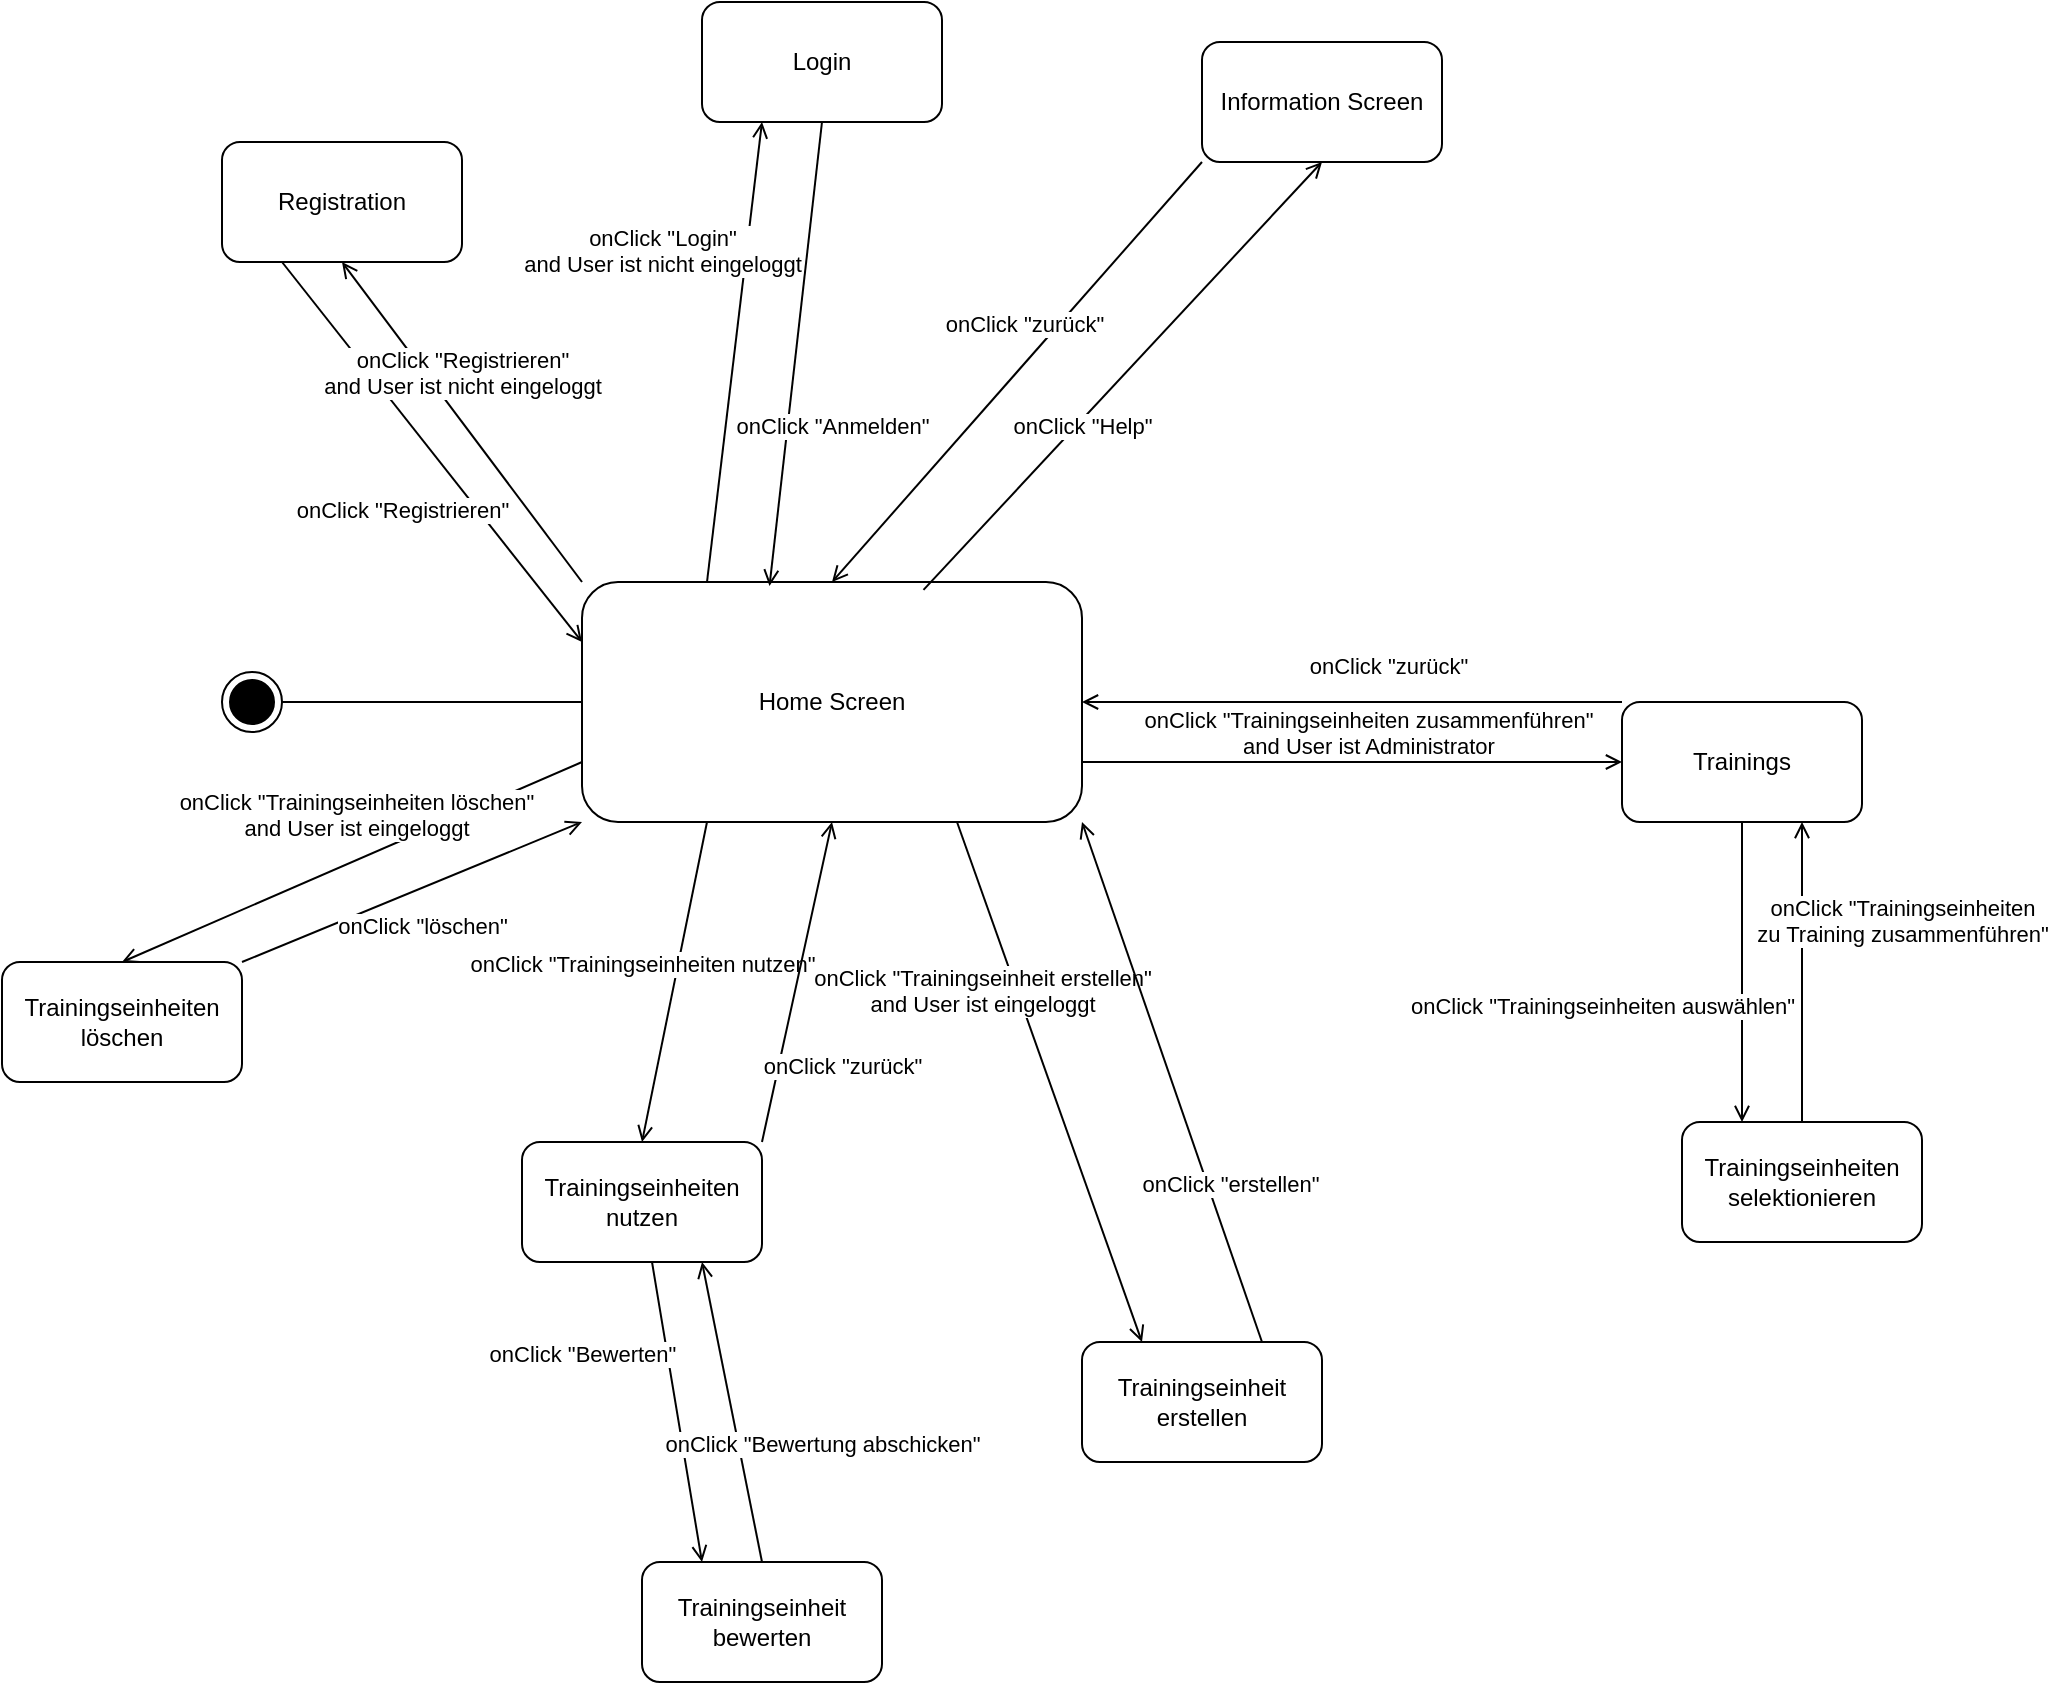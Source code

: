 <mxfile version="20.5.1" type="github">
  <diagram id="59yKYrdZ8OSLuCtYd6CJ" name="Seite-1">
    <mxGraphModel dx="2249" dy="1913" grid="1" gridSize="10" guides="1" tooltips="1" connect="1" arrows="1" fold="1" page="1" pageScale="1" pageWidth="827" pageHeight="1169" math="0" shadow="0">
      <root>
        <mxCell id="0" />
        <mxCell id="1" parent="0" />
        <mxCell id="uNNzlU8CO7LDZuqC6dOK-5" value="" style="ellipse;html=1;shape=endState;fillColor=strokeColor;" parent="1" vertex="1">
          <mxGeometry x="40" y="185" width="30" height="30" as="geometry" />
        </mxCell>
        <mxCell id="uNNzlU8CO7LDZuqC6dOK-6" value="Home Screen" style="rounded=1;whiteSpace=wrap;html=1;" parent="1" vertex="1">
          <mxGeometry x="220" y="140" width="250" height="120" as="geometry" />
        </mxCell>
        <mxCell id="uNNzlU8CO7LDZuqC6dOK-7" value="" style="endArrow=none;html=1;rounded=0;entryX=0;entryY=0.5;entryDx=0;entryDy=0;exitX=1;exitY=0.5;exitDx=0;exitDy=0;" parent="1" source="uNNzlU8CO7LDZuqC6dOK-5" target="uNNzlU8CO7LDZuqC6dOK-6" edge="1">
          <mxGeometry width="50" height="50" relative="1" as="geometry">
            <mxPoint x="90" y="165" as="sourcePoint" />
            <mxPoint x="140" y="115" as="targetPoint" />
          </mxGeometry>
        </mxCell>
        <mxCell id="uNNzlU8CO7LDZuqC6dOK-11" value="Information Screen" style="rounded=1;whiteSpace=wrap;html=1;" parent="1" vertex="1">
          <mxGeometry x="530" y="-130" width="120" height="60" as="geometry" />
        </mxCell>
        <mxCell id="uNNzlU8CO7LDZuqC6dOK-13" value="" style="endArrow=open;html=1;rounded=0;entryX=0.5;entryY=1;entryDx=0;entryDy=0;endFill=0;exitX=0.683;exitY=0.033;exitDx=0;exitDy=0;exitPerimeter=0;" parent="1" source="uNNzlU8CO7LDZuqC6dOK-6" target="uNNzlU8CO7LDZuqC6dOK-11" edge="1">
          <mxGeometry width="50" height="50" relative="1" as="geometry">
            <mxPoint x="340" y="185" as="sourcePoint" />
            <mxPoint x="480" y="169.5" as="targetPoint" />
          </mxGeometry>
        </mxCell>
        <mxCell id="uNNzlU8CO7LDZuqC6dOK-14" value="onClick &quot;Help&quot;" style="edgeLabel;html=1;align=center;verticalAlign=bottom;resizable=0;points=[];" parent="uNNzlU8CO7LDZuqC6dOK-13" vertex="1" connectable="0">
          <mxGeometry x="-0.387" y="-1" relative="1" as="geometry">
            <mxPoint x="17" y="-9" as="offset" />
          </mxGeometry>
        </mxCell>
        <mxCell id="uNNzlU8CO7LDZuqC6dOK-15" value="" style="endArrow=none;html=1;rounded=0;entryX=0;entryY=1;entryDx=0;entryDy=0;exitX=0.5;exitY=0;exitDx=0;exitDy=0;endFill=0;startArrow=open;startFill=0;" parent="1" source="uNNzlU8CO7LDZuqC6dOK-6" target="uNNzlU8CO7LDZuqC6dOK-11" edge="1">
          <mxGeometry width="50" height="50" relative="1" as="geometry">
            <mxPoint x="340" y="155" as="sourcePoint" />
            <mxPoint x="490" y="155" as="targetPoint" />
          </mxGeometry>
        </mxCell>
        <mxCell id="uNNzlU8CO7LDZuqC6dOK-16" value="onClick &quot;zurück&quot;" style="edgeLabel;html=1;align=center;verticalAlign=bottom;resizable=0;points=[];labelPosition=center;verticalLabelPosition=middle;" parent="uNNzlU8CO7LDZuqC6dOK-15" vertex="1" connectable="0">
          <mxGeometry x="-0.387" y="-1" relative="1" as="geometry">
            <mxPoint x="38" y="-57" as="offset" />
          </mxGeometry>
        </mxCell>
        <mxCell id="uNNzlU8CO7LDZuqC6dOK-18" value="Registration" style="rounded=1;whiteSpace=wrap;html=1;" parent="1" vertex="1">
          <mxGeometry x="40" y="-80" width="120" height="60" as="geometry" />
        </mxCell>
        <mxCell id="uNNzlU8CO7LDZuqC6dOK-21" value="Login" style="rounded=1;whiteSpace=wrap;html=1;" parent="1" vertex="1">
          <mxGeometry x="280" y="-150" width="120" height="60" as="geometry" />
        </mxCell>
        <mxCell id="uNNzlU8CO7LDZuqC6dOK-22" value="" style="endArrow=none;html=1;rounded=0;entryX=0.25;entryY=1;entryDx=0;entryDy=0;exitX=0;exitY=0.25;exitDx=0;exitDy=0;endFill=0;startArrow=open;startFill=0;" parent="1" source="uNNzlU8CO7LDZuqC6dOK-6" target="uNNzlU8CO7LDZuqC6dOK-18" edge="1">
          <mxGeometry width="50" height="50" relative="1" as="geometry">
            <mxPoint y="100" as="sourcePoint" />
            <mxPoint x="130" y="100" as="targetPoint" />
          </mxGeometry>
        </mxCell>
        <mxCell id="uNNzlU8CO7LDZuqC6dOK-23" value="onClick &quot;Registrieren&quot;" style="edgeLabel;html=1;align=center;verticalAlign=bottom;resizable=0;points=[];" parent="uNNzlU8CO7LDZuqC6dOK-22" vertex="1" connectable="0">
          <mxGeometry x="-0.387" y="-1" relative="1" as="geometry">
            <mxPoint x="-45" y="1" as="offset" />
          </mxGeometry>
        </mxCell>
        <mxCell id="uNNzlU8CO7LDZuqC6dOK-24" value="" style="endArrow=open;html=1;rounded=0;entryX=0.5;entryY=1;entryDx=0;entryDy=0;endFill=0;exitX=0;exitY=0;exitDx=0;exitDy=0;" parent="1" source="uNNzlU8CO7LDZuqC6dOK-6" target="uNNzlU8CO7LDZuqC6dOK-18" edge="1">
          <mxGeometry width="50" height="50" relative="1" as="geometry">
            <mxPoint x="180" y="110" as="sourcePoint" />
            <mxPoint x="310" y="110" as="targetPoint" />
          </mxGeometry>
        </mxCell>
        <mxCell id="uNNzlU8CO7LDZuqC6dOK-25" value="onClick &quot;Registrieren&quot;&lt;br&gt;and User ist nicht eingeloggt" style="edgeLabel;html=1;align=center;verticalAlign=bottom;resizable=0;points=[];" parent="uNNzlU8CO7LDZuqC6dOK-24" vertex="1" connectable="0">
          <mxGeometry x="-0.387" y="-1" relative="1" as="geometry">
            <mxPoint x="-24" y="-40" as="offset" />
          </mxGeometry>
        </mxCell>
        <mxCell id="uNNzlU8CO7LDZuqC6dOK-26" value="" style="endArrow=open;html=1;rounded=0;entryX=0.25;entryY=1;entryDx=0;entryDy=0;endFill=0;exitX=0.25;exitY=0;exitDx=0;exitDy=0;" parent="1" source="uNNzlU8CO7LDZuqC6dOK-6" target="uNNzlU8CO7LDZuqC6dOK-21" edge="1">
          <mxGeometry width="50" height="50" relative="1" as="geometry">
            <mxPoint x="270" y="120" as="sourcePoint" />
            <mxPoint x="160" y="60" as="targetPoint" />
          </mxGeometry>
        </mxCell>
        <mxCell id="uNNzlU8CO7LDZuqC6dOK-27" value="onClick &quot;Login&quot;&lt;br&gt;and User ist nicht eingeloggt" style="edgeLabel;html=1;align=center;verticalAlign=bottom;resizable=0;points=[];" parent="uNNzlU8CO7LDZuqC6dOK-26" vertex="1" connectable="0">
          <mxGeometry x="-0.387" y="-1" relative="1" as="geometry">
            <mxPoint x="-32" y="-80" as="offset" />
          </mxGeometry>
        </mxCell>
        <mxCell id="uNNzlU8CO7LDZuqC6dOK-28" value="" style="endArrow=none;html=1;rounded=0;entryX=0.5;entryY=1;entryDx=0;entryDy=0;exitX=0.375;exitY=0.017;exitDx=0;exitDy=0;endFill=0;startArrow=open;startFill=0;exitPerimeter=0;" parent="1" source="uNNzlU8CO7LDZuqC6dOK-6" target="uNNzlU8CO7LDZuqC6dOK-21" edge="1">
          <mxGeometry width="50" height="50" relative="1" as="geometry">
            <mxPoint x="230" y="165" as="sourcePoint" />
            <mxPoint x="90" y="90" as="targetPoint" />
          </mxGeometry>
        </mxCell>
        <mxCell id="uNNzlU8CO7LDZuqC6dOK-29" value="onClick &quot;Anmelden&quot;" style="edgeLabel;html=1;align=center;verticalAlign=bottom;resizable=0;points=[];" parent="uNNzlU8CO7LDZuqC6dOK-28" vertex="1" connectable="0">
          <mxGeometry x="-0.387" y="-1" relative="1" as="geometry">
            <mxPoint x="22" y="-1" as="offset" />
          </mxGeometry>
        </mxCell>
        <mxCell id="uNNzlU8CO7LDZuqC6dOK-30" value="Trainingseinheit bewerten" style="rounded=1;whiteSpace=wrap;html=1;" parent="1" vertex="1">
          <mxGeometry x="250" y="630" width="120" height="60" as="geometry" />
        </mxCell>
        <mxCell id="uNNzlU8CO7LDZuqC6dOK-31" value="Trainingseinheiten löschen" style="rounded=1;whiteSpace=wrap;html=1;" parent="1" vertex="1">
          <mxGeometry x="-70" y="330" width="120" height="60" as="geometry" />
        </mxCell>
        <mxCell id="uNNzlU8CO7LDZuqC6dOK-32" value="Trainingseinheiten nutzen" style="rounded=1;whiteSpace=wrap;html=1;" parent="1" vertex="1">
          <mxGeometry x="190" y="420" width="120" height="60" as="geometry" />
        </mxCell>
        <mxCell id="PUdHqE4t7jzdjfUX0PwX-2" value="" style="endArrow=open;html=1;rounded=0;entryX=0.5;entryY=0;entryDx=0;entryDy=0;endFill=0;exitX=0;exitY=0.75;exitDx=0;exitDy=0;" parent="1" source="uNNzlU8CO7LDZuqC6dOK-6" target="uNNzlU8CO7LDZuqC6dOK-31" edge="1">
          <mxGeometry width="50" height="50" relative="1" as="geometry">
            <mxPoint x="250" y="325" as="sourcePoint" />
            <mxPoint x="130" y="185" as="targetPoint" />
          </mxGeometry>
        </mxCell>
        <mxCell id="PUdHqE4t7jzdjfUX0PwX-3" value="onClick &quot;Trainingseinheiten löschen&quot;&lt;br&gt;and User ist eingeloggt" style="edgeLabel;html=1;align=center;verticalAlign=bottom;resizable=0;points=[];" parent="PUdHqE4t7jzdjfUX0PwX-2" vertex="1" connectable="0">
          <mxGeometry x="-0.387" y="-1" relative="1" as="geometry">
            <mxPoint x="-42" y="12" as="offset" />
          </mxGeometry>
        </mxCell>
        <mxCell id="PUdHqE4t7jzdjfUX0PwX-4" value="" style="endArrow=open;html=1;rounded=0;entryX=0.5;entryY=0;entryDx=0;entryDy=0;endFill=0;exitX=0.25;exitY=1;exitDx=0;exitDy=0;" parent="1" source="uNNzlU8CO7LDZuqC6dOK-6" target="uNNzlU8CO7LDZuqC6dOK-32" edge="1">
          <mxGeometry width="50" height="50" relative="1" as="geometry">
            <mxPoint x="250" y="220" as="sourcePoint" />
            <mxPoint x="160" y="295" as="targetPoint" />
          </mxGeometry>
        </mxCell>
        <mxCell id="PUdHqE4t7jzdjfUX0PwX-5" value="onClick &quot;Trainingseinheiten nutzen&quot;" style="edgeLabel;html=1;align=center;verticalAlign=bottom;resizable=0;points=[];" parent="PUdHqE4t7jzdjfUX0PwX-4" vertex="1" connectable="0">
          <mxGeometry x="-0.387" y="-1" relative="1" as="geometry">
            <mxPoint x="-22" y="31" as="offset" />
          </mxGeometry>
        </mxCell>
        <mxCell id="PUdHqE4t7jzdjfUX0PwX-6" value="" style="endArrow=open;html=1;rounded=0;entryX=0;entryY=1;entryDx=0;entryDy=0;endFill=0;exitX=1;exitY=0;exitDx=0;exitDy=0;" parent="1" source="uNNzlU8CO7LDZuqC6dOK-31" target="uNNzlU8CO7LDZuqC6dOK-6" edge="1">
          <mxGeometry width="50" height="50" relative="1" as="geometry">
            <mxPoint x="230" y="230" as="sourcePoint" />
            <mxPoint x="100" y="275" as="targetPoint" />
          </mxGeometry>
        </mxCell>
        <mxCell id="PUdHqE4t7jzdjfUX0PwX-7" value="onClick &quot;löschen&quot;" style="edgeLabel;html=1;align=center;verticalAlign=bottom;resizable=0;points=[];" parent="PUdHqE4t7jzdjfUX0PwX-6" vertex="1" connectable="0">
          <mxGeometry x="-0.387" y="-1" relative="1" as="geometry">
            <mxPoint x="37" y="11" as="offset" />
          </mxGeometry>
        </mxCell>
        <mxCell id="PUdHqE4t7jzdjfUX0PwX-8" value="" style="endArrow=open;html=1;rounded=0;entryX=0.25;entryY=0;entryDx=0;entryDy=0;endFill=0;" parent="1" source="uNNzlU8CO7LDZuqC6dOK-32" target="uNNzlU8CO7LDZuqC6dOK-30" edge="1">
          <mxGeometry width="50" height="50" relative="1" as="geometry">
            <mxPoint x="290" y="286.27" as="sourcePoint" />
            <mxPoint x="220" y="396.27" as="targetPoint" />
          </mxGeometry>
        </mxCell>
        <mxCell id="PUdHqE4t7jzdjfUX0PwX-9" value="onClick &quot;Bewerten&quot;" style="edgeLabel;html=1;align=center;verticalAlign=bottom;resizable=0;points=[];" parent="PUdHqE4t7jzdjfUX0PwX-8" vertex="1" connectable="0">
          <mxGeometry x="-0.387" y="-1" relative="1" as="geometry">
            <mxPoint x="-42" y="8" as="offset" />
          </mxGeometry>
        </mxCell>
        <mxCell id="PUdHqE4t7jzdjfUX0PwX-11" value="" style="endArrow=open;html=1;rounded=0;entryX=0.75;entryY=1;entryDx=0;entryDy=0;endFill=0;exitX=0.5;exitY=0;exitDx=0;exitDy=0;" parent="1" source="uNNzlU8CO7LDZuqC6dOK-30" target="uNNzlU8CO7LDZuqC6dOK-32" edge="1">
          <mxGeometry width="50" height="50" relative="1" as="geometry">
            <mxPoint x="314" y="426.27" as="sourcePoint" />
            <mxPoint x="370" y="496.27" as="targetPoint" />
          </mxGeometry>
        </mxCell>
        <mxCell id="PUdHqE4t7jzdjfUX0PwX-12" value="onClick &quot;Bewertung abschicken&quot;" style="edgeLabel;html=1;align=center;verticalAlign=bottom;resizable=0;points=[];" parent="PUdHqE4t7jzdjfUX0PwX-11" vertex="1" connectable="0">
          <mxGeometry x="-0.387" y="-1" relative="1" as="geometry">
            <mxPoint x="38" y="-4" as="offset" />
          </mxGeometry>
        </mxCell>
        <mxCell id="PUdHqE4t7jzdjfUX0PwX-13" value="Trainingseinheit erstellen" style="rounded=1;whiteSpace=wrap;html=1;" parent="1" vertex="1">
          <mxGeometry x="470" y="520" width="120" height="60" as="geometry" />
        </mxCell>
        <mxCell id="PUdHqE4t7jzdjfUX0PwX-14" value="" style="endArrow=open;html=1;rounded=0;entryX=0.25;entryY=0;entryDx=0;entryDy=0;endFill=0;exitX=0.75;exitY=1;exitDx=0;exitDy=0;" parent="1" source="uNNzlU8CO7LDZuqC6dOK-6" target="PUdHqE4t7jzdjfUX0PwX-13" edge="1">
          <mxGeometry width="50" height="50" relative="1" as="geometry">
            <mxPoint x="260" y="210" as="sourcePoint" />
            <mxPoint x="160" y="350" as="targetPoint" />
          </mxGeometry>
        </mxCell>
        <mxCell id="PUdHqE4t7jzdjfUX0PwX-15" value="onClick &quot;Trainingseinheit erstellen&quot;&lt;br&gt;and User ist eingeloggt" style="edgeLabel;html=1;align=center;verticalAlign=bottom;resizable=0;points=[];" parent="PUdHqE4t7jzdjfUX0PwX-14" vertex="1" connectable="0">
          <mxGeometry x="-0.387" y="-1" relative="1" as="geometry">
            <mxPoint x="-15" y="20" as="offset" />
          </mxGeometry>
        </mxCell>
        <mxCell id="PUdHqE4t7jzdjfUX0PwX-16" value="" style="endArrow=open;html=1;rounded=0;entryX=1;entryY=1;entryDx=0;entryDy=0;endFill=0;exitX=0.75;exitY=0;exitDx=0;exitDy=0;" parent="1" source="PUdHqE4t7jzdjfUX0PwX-13" target="uNNzlU8CO7LDZuqC6dOK-6" edge="1">
          <mxGeometry width="50" height="50" relative="1" as="geometry">
            <mxPoint x="320" y="210" as="sourcePoint" />
            <mxPoint x="390" y="340" as="targetPoint" />
          </mxGeometry>
        </mxCell>
        <mxCell id="PUdHqE4t7jzdjfUX0PwX-17" value="onClick &quot;erstellen&quot;" style="edgeLabel;html=1;align=center;verticalAlign=bottom;resizable=0;points=[];" parent="PUdHqE4t7jzdjfUX0PwX-16" vertex="1" connectable="0">
          <mxGeometry x="-0.387" y="-1" relative="1" as="geometry">
            <mxPoint x="10" y="10" as="offset" />
          </mxGeometry>
        </mxCell>
        <mxCell id="PUdHqE4t7jzdjfUX0PwX-18" value="Trainings" style="rounded=1;whiteSpace=wrap;html=1;" parent="1" vertex="1">
          <mxGeometry x="740" y="200" width="120" height="60" as="geometry" />
        </mxCell>
        <mxCell id="PUdHqE4t7jzdjfUX0PwX-19" value="" style="endArrow=open;html=1;rounded=0;entryX=0;entryY=0.5;entryDx=0;entryDy=0;endFill=0;exitX=1;exitY=0.75;exitDx=0;exitDy=0;" parent="1" source="uNNzlU8CO7LDZuqC6dOK-6" target="PUdHqE4t7jzdjfUX0PwX-18" edge="1">
          <mxGeometry width="50" height="50" relative="1" as="geometry">
            <mxPoint x="540" y="330" as="sourcePoint" />
            <mxPoint x="450" y="130" as="targetPoint" />
          </mxGeometry>
        </mxCell>
        <mxCell id="PUdHqE4t7jzdjfUX0PwX-20" value="onClick &quot;Trainingseinheiten zusammenführen&quot;&lt;br&gt;and User ist Administrator" style="edgeLabel;html=1;align=center;verticalAlign=bottom;resizable=0;points=[];" parent="PUdHqE4t7jzdjfUX0PwX-19" vertex="1" connectable="0">
          <mxGeometry x="-0.387" y="-1" relative="1" as="geometry">
            <mxPoint x="60" y="-1" as="offset" />
          </mxGeometry>
        </mxCell>
        <mxCell id="PUdHqE4t7jzdjfUX0PwX-21" value="Trainingseinheiten selektionieren" style="rounded=1;whiteSpace=wrap;html=1;" parent="1" vertex="1">
          <mxGeometry x="770" y="410" width="120" height="60" as="geometry" />
        </mxCell>
        <mxCell id="PUdHqE4t7jzdjfUX0PwX-22" value="" style="endArrow=open;html=1;rounded=0;entryX=0.25;entryY=0;entryDx=0;entryDy=0;endFill=0;exitX=0.5;exitY=1;exitDx=0;exitDy=0;" parent="1" source="PUdHqE4t7jzdjfUX0PwX-18" target="PUdHqE4t7jzdjfUX0PwX-21" edge="1">
          <mxGeometry width="50" height="50" relative="1" as="geometry">
            <mxPoint x="580" y="456.27" as="sourcePoint" />
            <mxPoint x="730" y="591.27" as="targetPoint" />
          </mxGeometry>
        </mxCell>
        <mxCell id="PUdHqE4t7jzdjfUX0PwX-23" value="onClick &quot;Trainingseinheiten auswählen&quot;" style="edgeLabel;html=1;align=center;verticalAlign=bottom;resizable=0;points=[];" parent="PUdHqE4t7jzdjfUX0PwX-22" vertex="1" connectable="0">
          <mxGeometry x="-0.387" y="-1" relative="1" as="geometry">
            <mxPoint x="-69" y="54" as="offset" />
          </mxGeometry>
        </mxCell>
        <mxCell id="PUdHqE4t7jzdjfUX0PwX-24" value="" style="endArrow=open;html=1;rounded=0;entryX=0.75;entryY=1;entryDx=0;entryDy=0;endFill=0;exitX=0.5;exitY=0;exitDx=0;exitDy=0;" parent="1" source="PUdHqE4t7jzdjfUX0PwX-21" target="PUdHqE4t7jzdjfUX0PwX-18" edge="1">
          <mxGeometry width="50" height="50" relative="1" as="geometry">
            <mxPoint x="590" y="476.27" as="sourcePoint" />
            <mxPoint x="680" y="566.27" as="targetPoint" />
          </mxGeometry>
        </mxCell>
        <mxCell id="PUdHqE4t7jzdjfUX0PwX-25" value="onClick &quot;Trainingseinheiten&lt;br&gt;zu Training zusammenführen&quot;" style="edgeLabel;html=1;align=center;verticalAlign=bottom;resizable=0;points=[];" parent="PUdHqE4t7jzdjfUX0PwX-24" vertex="1" connectable="0">
          <mxGeometry x="-0.387" y="-1" relative="1" as="geometry">
            <mxPoint x="49" y="-40" as="offset" />
          </mxGeometry>
        </mxCell>
        <mxCell id="PUdHqE4t7jzdjfUX0PwX-29" value="" style="endArrow=open;html=1;rounded=0;entryX=1;entryY=0.5;entryDx=0;entryDy=0;endFill=0;exitX=0;exitY=0;exitDx=0;exitDy=0;" parent="1" source="PUdHqE4t7jzdjfUX0PwX-18" target="uNNzlU8CO7LDZuqC6dOK-6" edge="1">
          <mxGeometry width="50" height="50" relative="1" as="geometry">
            <mxPoint x="350" y="195" as="sourcePoint" />
            <mxPoint x="500" y="370" as="targetPoint" />
          </mxGeometry>
        </mxCell>
        <mxCell id="PUdHqE4t7jzdjfUX0PwX-30" value="onClick &quot;zurück&quot;" style="edgeLabel;html=1;align=center;verticalAlign=bottom;resizable=0;points=[];" parent="PUdHqE4t7jzdjfUX0PwX-29" vertex="1" connectable="0">
          <mxGeometry x="-0.387" y="-1" relative="1" as="geometry">
            <mxPoint x="-34" y="-9" as="offset" />
          </mxGeometry>
        </mxCell>
        <mxCell id="PUdHqE4t7jzdjfUX0PwX-31" value="" style="endArrow=open;html=1;rounded=0;entryX=0.5;entryY=1;entryDx=0;entryDy=0;endFill=0;exitX=1;exitY=0;exitDx=0;exitDy=0;" parent="1" source="uNNzlU8CO7LDZuqC6dOK-32" target="uNNzlU8CO7LDZuqC6dOK-6" edge="1">
          <mxGeometry width="50" height="50" relative="1" as="geometry">
            <mxPoint x="320" y="640" as="sourcePoint" />
            <mxPoint x="290" y="490" as="targetPoint" />
          </mxGeometry>
        </mxCell>
        <mxCell id="PUdHqE4t7jzdjfUX0PwX-32" value="onClick &quot;zurück&quot;" style="edgeLabel;html=1;align=center;verticalAlign=bottom;resizable=0;points=[];" parent="PUdHqE4t7jzdjfUX0PwX-31" vertex="1" connectable="0">
          <mxGeometry x="-0.387" y="-1" relative="1" as="geometry">
            <mxPoint x="28" y="19" as="offset" />
          </mxGeometry>
        </mxCell>
      </root>
    </mxGraphModel>
  </diagram>
</mxfile>
